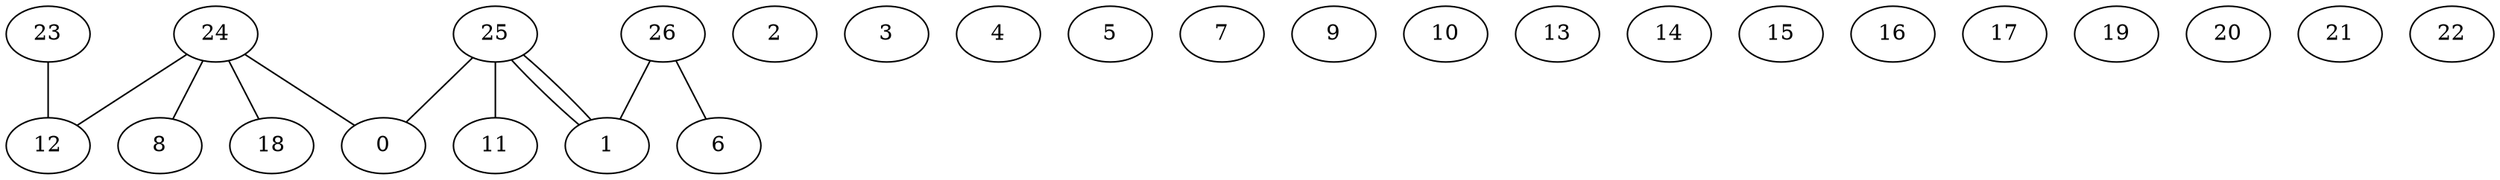 graph G {
0;
1;
2;
3;
4;
5;
6;
7;
8;
9;
10;
11;
12;
13;
14;
15;
16;
17;
18;
19;
20;
21;
22;
23;
24;
25;
26;
26--6 ;
26--1 ;
25--1 ;
25--11 ;
25--1 ;
25--0 ;
24--8 ;
24--18 ;
24--12 ;
24--0 ;
23--12 ;
}
